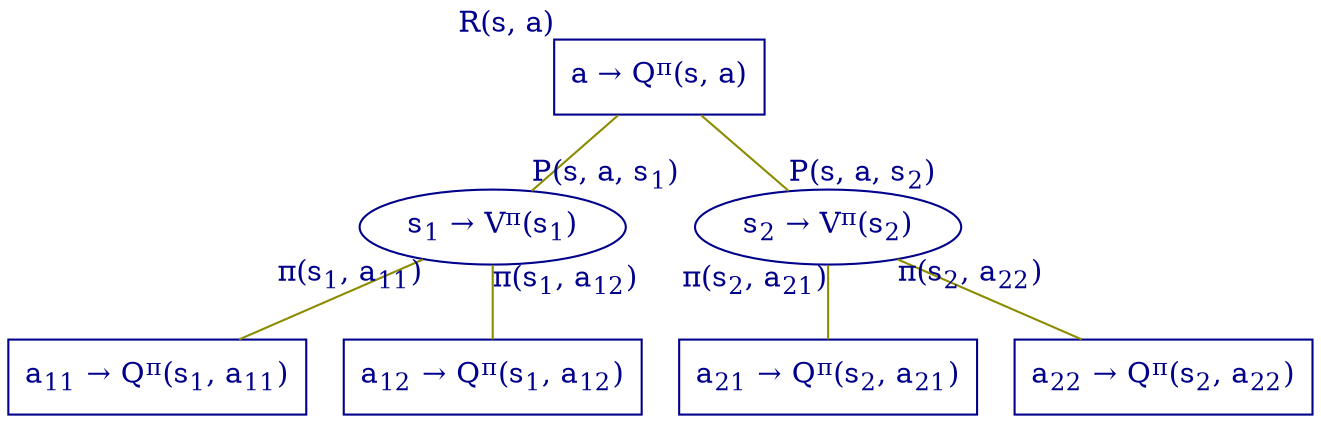 /*
Run with the command: neato -n2 -Tpng -o mdp_bellman_policy_tree_qq.png mdp_bellman_policy_tree_qq.gv
*/

digraph mdp_bellman_policy_tree_qq
{
  A [pos="0,0", label=<a &#8594; Q<SUP>&#960;</SUP>(s, a)>, shape=box, xlp="0, -30", xlabel=<R(s, a)>, color=blue4, fontcolor=blue4]
  S1 [pos="-140,-120", label=<s<SUB>1</SUB> &#8594; V<SUP>&#960;</SUP>(s<SUB>1</SUB>)>, shape=ellipse, color=blue4, fontcolor=blue4]
  S2 [pos="140,-120", label=<s<SUB>2</SUB> &#8594; V<SUP>&#960;</SUP>(s<SUB>2</SUB>)>, shape=ellipse, color=blue4, fontcolor=blue4]
  A11 [pos="-210,-240", label=<a<SUB>11</SUB> &#8594; Q<SUP>&#960;</SUP>(s<SUB>1</SUB>, a<SUB>11</SUB>)>, shape=box, color=blue4, fontcolor=blue4]
  A12 [pos="-70, -240", label=<a<SUB>12</SUB> &#8594; Q<SUP>&#960;</SUP>(s<SUB>1</SUB>, a<SUB>12</SUB>)>, shape=box, color=blue4, fontcolor=blue4]
  A21 [pos="70,-240", label=<a<SUB>21</SUB> &#8594; Q<SUP>&#960;</SUP>(s<SUB>2</SUB>, a<SUB>21</SUB>)>, shape=box, color=blue4, fontcolor=blue4]
  A22 [pos="210, -240", label=<a<SUB>22</SUB> &#8594; Q<SUP>&#960;</SUP>(s<SUB>2</SUB>, a<SUB>22</SUB>)>, shape=box, color=blue4, fontcolor=blue4]
  A->S1 [headlabel=<P(s, a, s<SUB>1</SUB>)>, arrowhead=none, color=yellow4, fontcolor=blue4]
  A->S2 [headlabel=<P(s, a, s<SUB>2</SUB>)>, arrowhead=none, color=yellow4, fontcolor=blue4]
  S1->A11 [taillabel=<&#960;(s<SUB>1</SUB>, a<SUB>11</SUB>)>, arrowhead=none, color=yellow4, fontcolor=blue4]
  S1->A12 [taillabel=<&#960;(s<SUB>1</SUB>, a<SUB>12</SUB>)>, arrowhead=none, color=yellow4, fontcolor=blue4]
  S2->A21 [taillabel=<&#960;(s<SUB>2</SUB>, a<SUB>21</SUB>)>, arrowhead=none, color=yellow4, fontcolor=blue4]
  S2->A22 [taillabel=<&#960;(s<SUB>2</SUB>, a<SUB>22</SUB>)>, arrowhead=none, color=yellow4, fontcolor=blue4]
}
